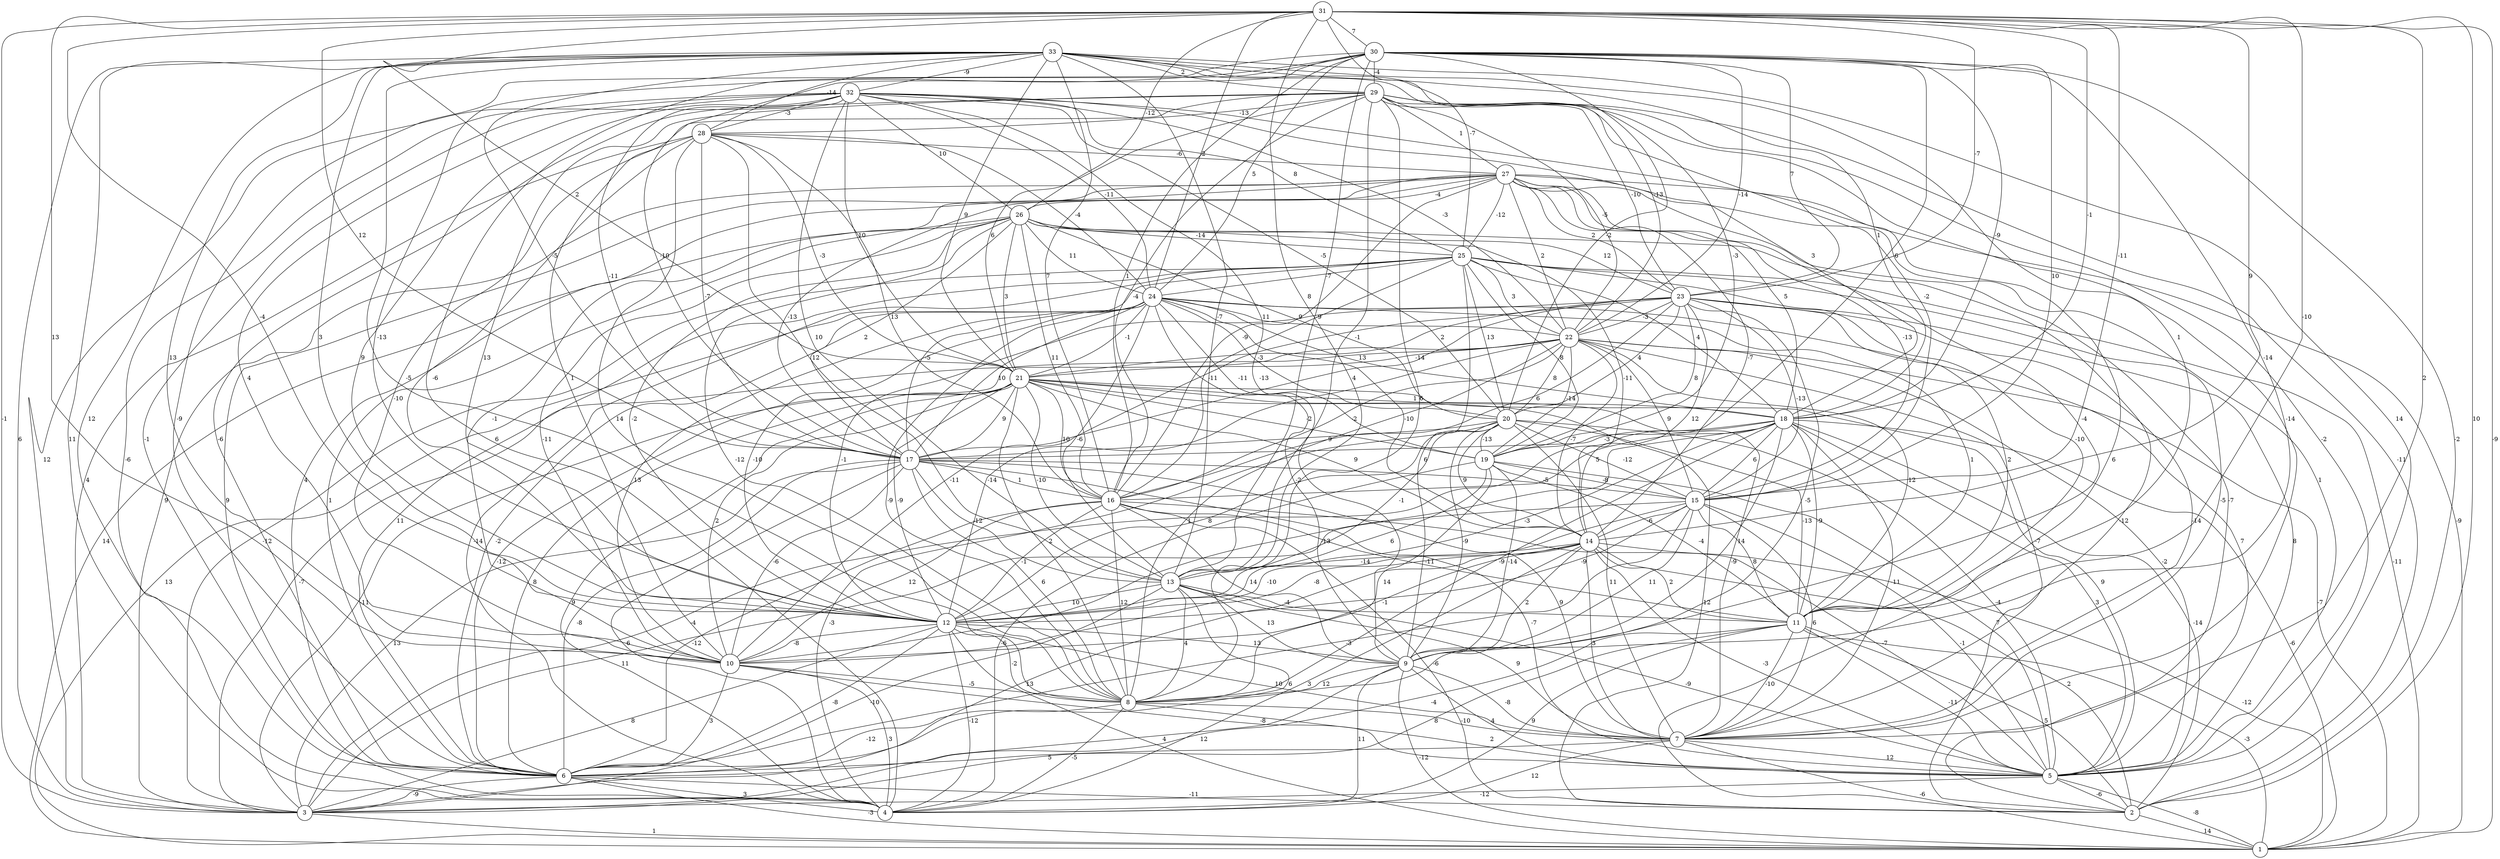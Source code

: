 graph { 
	 fontname="Helvetica,Arial,sans-serif" 
	 node [shape = circle]; 
	 33 -- 3 [label = "6"];
	 33 -- 4 [label = "11"];
	 33 -- 5 [label = "14"];
	 33 -- 6 [label = "12"];
	 33 -- 8 [label = "-5"];
	 33 -- 10 [label = "13"];
	 33 -- 11 [label = "1"];
	 33 -- 12 [label = "3"];
	 33 -- 13 [label = "-7"];
	 33 -- 16 [label = "7"];
	 33 -- 17 [label = "-5"];
	 33 -- 18 [label = "1"];
	 33 -- 19 [label = "-3"];
	 33 -- 21 [label = "9"];
	 33 -- 22 [label = "-13"];
	 33 -- 28 [label = "-14"];
	 33 -- 29 [label = "2"];
	 33 -- 32 [label = "-9"];
	 32 -- 2 [label = "6"];
	 32 -- 3 [label = "12"];
	 32 -- 4 [label = "-6"];
	 32 -- 6 [label = "-1"];
	 32 -- 9 [label = "-13"];
	 32 -- 10 [label = "4"];
	 32 -- 12 [label = "9"];
	 32 -- 13 [label = "10"];
	 32 -- 17 [label = "-11"];
	 32 -- 18 [label = "3"];
	 32 -- 20 [label = "-5"];
	 32 -- 21 [label = "10"];
	 32 -- 22 [label = "-3"];
	 32 -- 24 [label = "-11"];
	 32 -- 25 [label = "8"];
	 32 -- 26 [label = "10"];
	 32 -- 28 [label = "-3"];
	 31 -- 1 [label = "-9"];
	 31 -- 2 [label = "10"];
	 31 -- 3 [label = "-1"];
	 31 -- 7 [label = "2"];
	 31 -- 10 [label = "13"];
	 31 -- 11 [label = "-10"];
	 31 -- 12 [label = "-4"];
	 31 -- 13 [label = "8"];
	 31 -- 14 [label = "9"];
	 31 -- 15 [label = "-11"];
	 31 -- 17 [label = "12"];
	 31 -- 18 [label = "-1"];
	 31 -- 21 [label = "2"];
	 31 -- 23 [label = "-7"];
	 31 -- 24 [label = "2"];
	 31 -- 25 [label = "-7"];
	 31 -- 26 [label = "-12"];
	 31 -- 30 [label = "7"];
	 30 -- 2 [label = "-2"];
	 30 -- 4 [label = "6"];
	 30 -- 6 [label = "-9"];
	 30 -- 9 [label = "-14"];
	 30 -- 12 [label = "-13"];
	 30 -- 13 [label = "-9"];
	 30 -- 15 [label = "10"];
	 30 -- 16 [label = "1"];
	 30 -- 17 [label = "-10"];
	 30 -- 18 [label = "-9"];
	 30 -- 19 [label = "6"];
	 30 -- 20 [label = "-2"];
	 30 -- 22 [label = "-14"];
	 30 -- 23 [label = "7"];
	 30 -- 24 [label = "5"];
	 30 -- 29 [label = "-4"];
	 29 -- 2 [label = "-11"];
	 29 -- 5 [label = "-2"];
	 29 -- 6 [label = "-6"];
	 29 -- 7 [label = "-14"];
	 29 -- 8 [label = "6"];
	 29 -- 10 [label = "1"];
	 29 -- 12 [label = "13"];
	 29 -- 13 [label = "-1"];
	 29 -- 15 [label = "-2"];
	 29 -- 16 [label = "-4"];
	 29 -- 21 [label = "6"];
	 29 -- 22 [label = "-5"];
	 29 -- 23 [label = "-10"];
	 29 -- 27 [label = "1"];
	 29 -- 28 [label = "-13"];
	 28 -- 3 [label = "4"];
	 28 -- 8 [label = "14"];
	 28 -- 10 [label = "-10"];
	 28 -- 12 [label = "-6"];
	 28 -- 13 [label = "12"];
	 28 -- 16 [label = "13"];
	 28 -- 17 [label = "-7"];
	 28 -- 21 [label = "-3"];
	 28 -- 24 [label = "-4"];
	 28 -- 27 [label = "-6"];
	 27 -- 1 [label = "-9"];
	 27 -- 2 [label = "-7"];
	 27 -- 3 [label = "9"];
	 27 -- 4 [label = "9"];
	 27 -- 5 [label = "1"];
	 27 -- 6 [label = "4"];
	 27 -- 9 [label = "-4"];
	 27 -- 10 [label = "-1"];
	 27 -- 14 [label = "-7"];
	 27 -- 15 [label = "-13"];
	 27 -- 16 [label = "-9"];
	 27 -- 17 [label = "-13"];
	 27 -- 18 [label = "5"];
	 27 -- 22 [label = "2"];
	 27 -- 23 [label = "2"];
	 27 -- 25 [label = "-12"];
	 27 -- 26 [label = "-4"];
	 26 -- 1 [label = "14"];
	 26 -- 2 [label = "-12"];
	 26 -- 6 [label = "1"];
	 26 -- 8 [label = "-12"];
	 26 -- 10 [label = "-11"];
	 26 -- 12 [label = "-2"];
	 26 -- 14 [label = "-11"];
	 26 -- 16 [label = "11"];
	 26 -- 17 [label = "2"];
	 26 -- 20 [label = "9"];
	 26 -- 21 [label = "3"];
	 26 -- 23 [label = "12"];
	 26 -- 24 [label = "11"];
	 26 -- 25 [label = "-14"];
	 25 -- 1 [label = "-11"];
	 25 -- 3 [label = "-12"];
	 25 -- 4 [label = "-14"];
	 25 -- 6 [label = "11"];
	 25 -- 7 [label = "-5"];
	 25 -- 9 [label = "6"];
	 25 -- 11 [label = "-10"];
	 25 -- 16 [label = "-11"];
	 25 -- 17 [label = "-5"];
	 25 -- 18 [label = "4"];
	 25 -- 19 [label = "8"];
	 25 -- 20 [label = "13"];
	 25 -- 22 [label = "3"];
	 25 -- 24 [label = "-7"];
	 24 -- 1 [label = "13"];
	 24 -- 5 [label = "7"];
	 24 -- 6 [label = "-2"];
	 24 -- 8 [label = "-9"];
	 24 -- 9 [label = "-2"];
	 24 -- 10 [label = "13"];
	 24 -- 11 [label = "1"];
	 24 -- 12 [label = "-10"];
	 24 -- 13 [label = "-6"];
	 24 -- 14 [label = "-10"];
	 24 -- 17 [label = "10"];
	 24 -- 18 [label = "13"];
	 24 -- 19 [label = "-11"];
	 24 -- 20 [label = "-3"];
	 24 -- 21 [label = "-1"];
	 24 -- 22 [label = "11"];
	 23 -- 5 [label = "8"];
	 23 -- 7 [label = "-14"];
	 23 -- 8 [label = "-5"];
	 23 -- 10 [label = "-11"];
	 23 -- 11 [label = "2"];
	 23 -- 12 [label = "-1"];
	 23 -- 14 [label = "12"];
	 23 -- 15 [label = "-13"];
	 23 -- 16 [label = "6"];
	 23 -- 17 [label = "4"];
	 23 -- 19 [label = "8"];
	 23 -- 20 [label = "4"];
	 23 -- 21 [label = "2"];
	 23 -- 22 [label = "-3"];
	 22 -- 1 [label = "-7"];
	 22 -- 3 [label = "-7"];
	 22 -- 5 [label = "-2"];
	 22 -- 6 [label = "-12"];
	 22 -- 7 [label = "-7"];
	 22 -- 8 [label = "1"];
	 22 -- 11 [label = "12"];
	 22 -- 12 [label = "-14"];
	 22 -- 14 [label = "-7"];
	 22 -- 15 [label = "9"];
	 22 -- 16 [label = "-2"];
	 22 -- 19 [label = "-14"];
	 22 -- 20 [label = "8"];
	 22 -- 21 [label = "-14"];
	 21 -- 2 [label = "12"];
	 21 -- 3 [label = "-11"];
	 21 -- 4 [label = "9"];
	 21 -- 5 [label = "9"];
	 21 -- 6 [label = "8"];
	 21 -- 7 [label = "-9"];
	 21 -- 8 [label = "2"];
	 21 -- 10 [label = "2"];
	 21 -- 12 [label = "-9"];
	 21 -- 13 [label = "-10"];
	 21 -- 14 [label = "9"];
	 21 -- 16 [label = "10"];
	 21 -- 17 [label = "9"];
	 21 -- 18 [label = "1"];
	 21 -- 19 [label = "-2"];
	 20 -- 4 [label = "-3"];
	 20 -- 5 [label = "-4"];
	 20 -- 7 [label = "11"];
	 20 -- 9 [label = "-9"];
	 20 -- 11 [label = "-13"];
	 20 -- 12 [label = "8"];
	 20 -- 13 [label = "-1"];
	 20 -- 14 [label = "9"];
	 20 -- 15 [label = "-12"];
	 20 -- 17 [label = "9"];
	 20 -- 19 [label = "-13"];
	 19 -- 4 [label = "-6"];
	 19 -- 5 [label = "7"];
	 19 -- 8 [label = "14"];
	 19 -- 9 [label = "-14"];
	 19 -- 11 [label = "-4"];
	 19 -- 12 [label = "6"];
	 19 -- 15 [label = "-8"];
	 18 -- 1 [label = "-6"];
	 18 -- 2 [label = "-14"];
	 18 -- 3 [label = "-4"];
	 18 -- 5 [label = "3"];
	 18 -- 7 [label = "-11"];
	 18 -- 8 [label = "-9"];
	 18 -- 9 [label = "14"];
	 18 -- 10 [label = "-13"];
	 18 -- 11 [label = "-9"];
	 18 -- 12 [label = "-3"];
	 18 -- 15 [label = "6"];
	 18 -- 16 [label = "5"];
	 18 -- 17 [label = "-3"];
	 17 -- 3 [label = "13"];
	 17 -- 4 [label = "6"];
	 17 -- 5 [label = "-7"];
	 17 -- 6 [label = "-8"];
	 17 -- 7 [label = "9"];
	 17 -- 8 [label = "6"];
	 17 -- 10 [label = "-6"];
	 17 -- 13 [label = "-12"];
	 17 -- 15 [label = "-5"];
	 17 -- 16 [label = "1"];
	 16 -- 2 [label = "-6"];
	 16 -- 5 [label = "-7"];
	 16 -- 6 [label = "-12"];
	 16 -- 8 [label = "12"];
	 16 -- 9 [label = "14"];
	 16 -- 10 [label = "12"];
	 16 -- 11 [label = "-11"];
	 16 -- 12 [label = "-1"];
	 15 -- 3 [label = "11"];
	 15 -- 5 [label = "-1"];
	 15 -- 6 [label = "-3"];
	 15 -- 7 [label = "6"];
	 15 -- 9 [label = "11"];
	 15 -- 10 [label = "-10"];
	 15 -- 11 [label = "8"];
	 15 -- 12 [label = "-9"];
	 15 -- 14 [label = "-6"];
	 14 -- 1 [label = "-12"];
	 14 -- 2 [label = "2"];
	 14 -- 3 [label = "13"];
	 14 -- 4 [label = "3"];
	 14 -- 5 [label = "-3"];
	 14 -- 7 [label = "3"];
	 14 -- 9 [label = "2"];
	 14 -- 10 [label = "-1"];
	 14 -- 11 [label = "2"];
	 14 -- 12 [label = "-8"];
	 14 -- 13 [label = "-14"];
	 13 -- 3 [label = "-10"];
	 13 -- 5 [label = "-9"];
	 13 -- 6 [label = "6"];
	 13 -- 7 [label = "9"];
	 13 -- 8 [label = "4"];
	 13 -- 9 [label = "13"];
	 13 -- 11 [label = "-4"];
	 13 -- 12 [label = "10"];
	 12 -- 1 [label = "4"];
	 12 -- 3 [label = "8"];
	 12 -- 4 [label = "-12"];
	 12 -- 6 [label = "-8"];
	 12 -- 7 [label = "10"];
	 12 -- 8 [label = "-2"];
	 12 -- 9 [label = "13"];
	 12 -- 10 [label = "-8"];
	 11 -- 1 [label = "-3"];
	 11 -- 2 [label = "5"];
	 11 -- 3 [label = "8"];
	 11 -- 4 [label = "9"];
	 11 -- 5 [label = "-11"];
	 11 -- 6 [label = "-4"];
	 11 -- 7 [label = "-10"];
	 10 -- 4 [label = "3"];
	 10 -- 5 [label = "-8"];
	 10 -- 6 [label = "3"];
	 10 -- 8 [label = "-5"];
	 9 -- 1 [label = "-12"];
	 9 -- 3 [label = "12"];
	 9 -- 4 [label = "11"];
	 9 -- 5 [label = "4"];
	 9 -- 7 [label = "-8"];
	 9 -- 8 [label = "12"];
	 8 -- 4 [label = "-5"];
	 8 -- 5 [label = "2"];
	 8 -- 6 [label = "-12"];
	 8 -- 7 [label = "-10"];
	 7 -- 1 [label = "-6"];
	 7 -- 4 [label = "12"];
	 7 -- 5 [label = "12"];
	 7 -- 6 [label = "5"];
	 6 -- 1 [label = "-3"];
	 6 -- 2 [label = "-11"];
	 6 -- 3 [label = "-9"];
	 6 -- 4 [label = "3"];
	 5 -- 1 [label = "-8"];
	 5 -- 2 [label = "-6"];
	 5 -- 3 [label = "-12"];
	 3 -- 1 [label = "1"];
	 2 -- 1 [label = "14"];
	 1;
	 2;
	 3;
	 4;
	 5;
	 6;
	 7;
	 8;
	 9;
	 10;
	 11;
	 12;
	 13;
	 14;
	 15;
	 16;
	 17;
	 18;
	 19;
	 20;
	 21;
	 22;
	 23;
	 24;
	 25;
	 26;
	 27;
	 28;
	 29;
	 30;
	 31;
	 32;
	 33;
}

